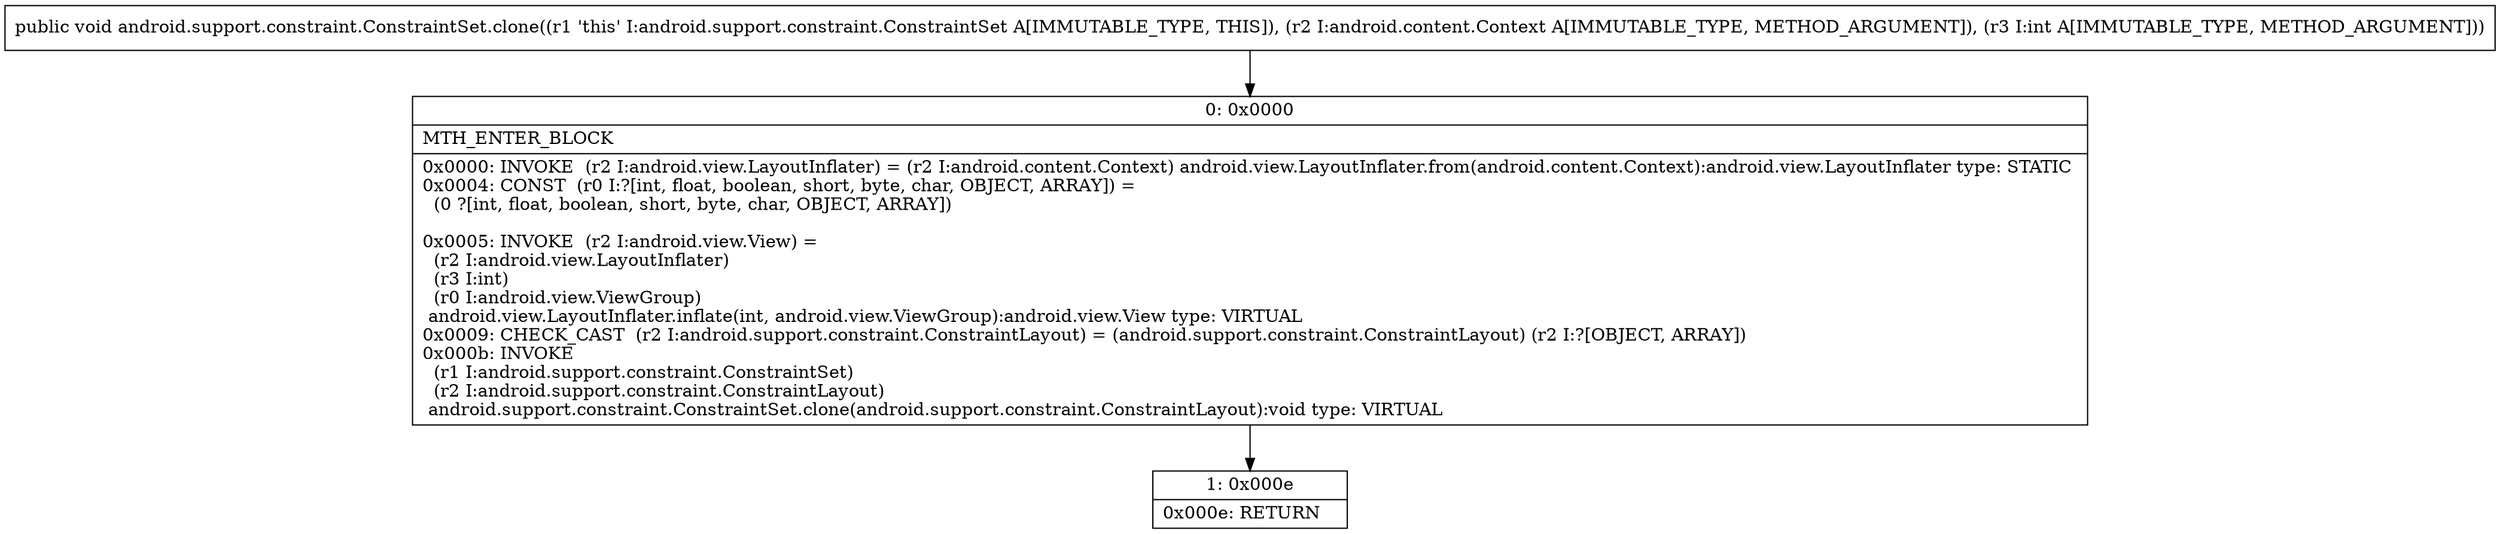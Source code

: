 digraph "CFG forandroid.support.constraint.ConstraintSet.clone(Landroid\/content\/Context;I)V" {
Node_0 [shape=record,label="{0\:\ 0x0000|MTH_ENTER_BLOCK\l|0x0000: INVOKE  (r2 I:android.view.LayoutInflater) = (r2 I:android.content.Context) android.view.LayoutInflater.from(android.content.Context):android.view.LayoutInflater type: STATIC \l0x0004: CONST  (r0 I:?[int, float, boolean, short, byte, char, OBJECT, ARRAY]) = \l  (0 ?[int, float, boolean, short, byte, char, OBJECT, ARRAY])\l \l0x0005: INVOKE  (r2 I:android.view.View) = \l  (r2 I:android.view.LayoutInflater)\l  (r3 I:int)\l  (r0 I:android.view.ViewGroup)\l android.view.LayoutInflater.inflate(int, android.view.ViewGroup):android.view.View type: VIRTUAL \l0x0009: CHECK_CAST  (r2 I:android.support.constraint.ConstraintLayout) = (android.support.constraint.ConstraintLayout) (r2 I:?[OBJECT, ARRAY]) \l0x000b: INVOKE  \l  (r1 I:android.support.constraint.ConstraintSet)\l  (r2 I:android.support.constraint.ConstraintLayout)\l android.support.constraint.ConstraintSet.clone(android.support.constraint.ConstraintLayout):void type: VIRTUAL \l}"];
Node_1 [shape=record,label="{1\:\ 0x000e|0x000e: RETURN   \l}"];
MethodNode[shape=record,label="{public void android.support.constraint.ConstraintSet.clone((r1 'this' I:android.support.constraint.ConstraintSet A[IMMUTABLE_TYPE, THIS]), (r2 I:android.content.Context A[IMMUTABLE_TYPE, METHOD_ARGUMENT]), (r3 I:int A[IMMUTABLE_TYPE, METHOD_ARGUMENT])) }"];
MethodNode -> Node_0;
Node_0 -> Node_1;
}

